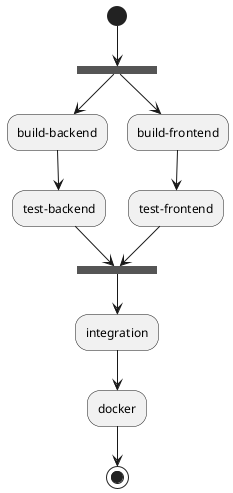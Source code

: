 @startuml
skinparam shadowing false

(*) --> ===b1===
--> "build-backend"
--> "test-backend"
--> ===b2===

===b1=== --> "build-frontend"
--> "test-frontend"
--> ===b2===

--> "integration"
--> "docker"
--> (*)

@enduml

